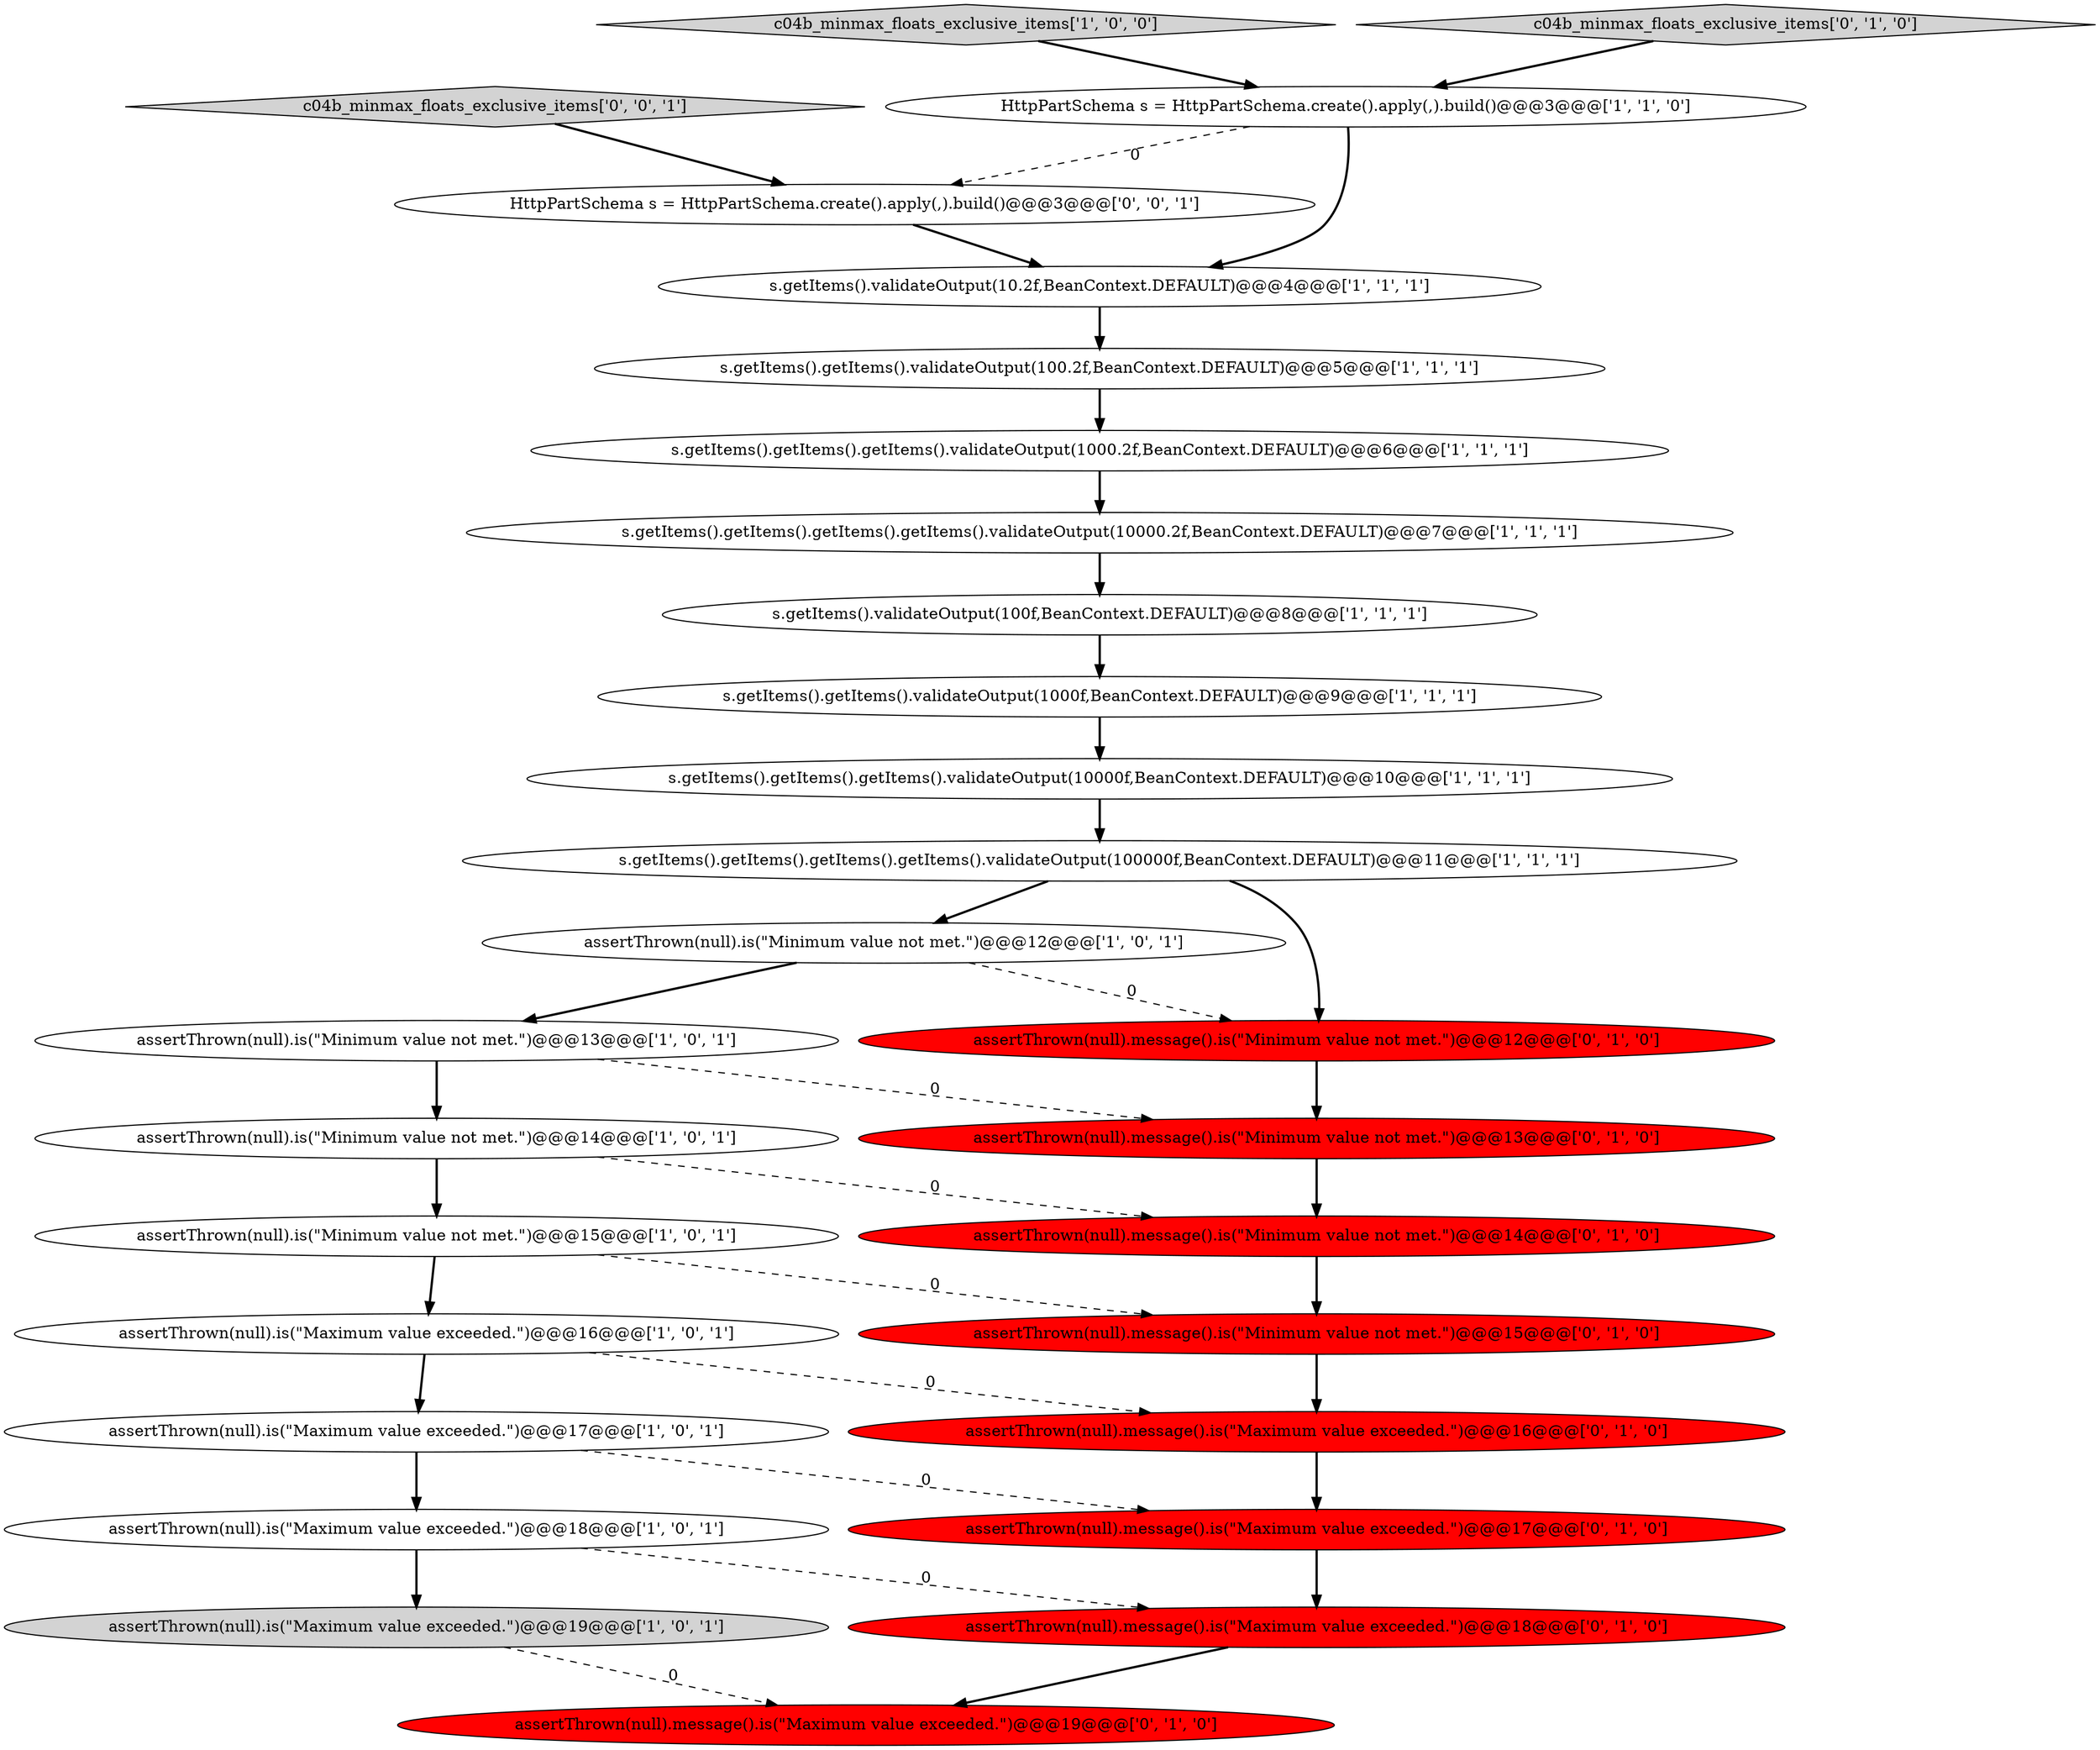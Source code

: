 digraph {
17 [style = filled, label = "c04b_minmax_floats_exclusive_items['1', '0', '0']", fillcolor = lightgray, shape = diamond image = "AAA0AAABBB1BBB"];
27 [style = filled, label = "HttpPartSchema s = HttpPartSchema.create().apply(,).build()@@@3@@@['0', '0', '1']", fillcolor = white, shape = ellipse image = "AAA0AAABBB3BBB"];
16 [style = filled, label = "assertThrown(null).is(\"Minimum value not met.\")@@@13@@@['1', '0', '1']", fillcolor = white, shape = ellipse image = "AAA0AAABBB1BBB"];
26 [style = filled, label = "c04b_minmax_floats_exclusive_items['0', '1', '0']", fillcolor = lightgray, shape = diamond image = "AAA0AAABBB2BBB"];
3 [style = filled, label = "s.getItems().getItems().getItems().getItems().validateOutput(10000.2f,BeanContext.DEFAULT)@@@7@@@['1', '1', '1']", fillcolor = white, shape = ellipse image = "AAA0AAABBB1BBB"];
14 [style = filled, label = "assertThrown(null).is(\"Maximum value exceeded.\")@@@19@@@['1', '0', '1']", fillcolor = lightgray, shape = ellipse image = "AAA0AAABBB1BBB"];
11 [style = filled, label = "assertThrown(null).is(\"Minimum value not met.\")@@@15@@@['1', '0', '1']", fillcolor = white, shape = ellipse image = "AAA0AAABBB1BBB"];
15 [style = filled, label = "s.getItems().getItems().validateOutput(100.2f,BeanContext.DEFAULT)@@@5@@@['1', '1', '1']", fillcolor = white, shape = ellipse image = "AAA0AAABBB1BBB"];
8 [style = filled, label = "s.getItems().getItems().getItems().validateOutput(1000.2f,BeanContext.DEFAULT)@@@6@@@['1', '1', '1']", fillcolor = white, shape = ellipse image = "AAA0AAABBB1BBB"];
18 [style = filled, label = "assertThrown(null).message().is(\"Maximum value exceeded.\")@@@18@@@['0', '1', '0']", fillcolor = red, shape = ellipse image = "AAA1AAABBB2BBB"];
25 [style = filled, label = "assertThrown(null).message().is(\"Maximum value exceeded.\")@@@17@@@['0', '1', '0']", fillcolor = red, shape = ellipse image = "AAA1AAABBB2BBB"];
7 [style = filled, label = "assertThrown(null).is(\"Minimum value not met.\")@@@12@@@['1', '0', '1']", fillcolor = white, shape = ellipse image = "AAA0AAABBB1BBB"];
5 [style = filled, label = "s.getItems().validateOutput(10.2f,BeanContext.DEFAULT)@@@4@@@['1', '1', '1']", fillcolor = white, shape = ellipse image = "AAA0AAABBB1BBB"];
4 [style = filled, label = "assertThrown(null).is(\"Maximum value exceeded.\")@@@17@@@['1', '0', '1']", fillcolor = white, shape = ellipse image = "AAA0AAABBB1BBB"];
19 [style = filled, label = "assertThrown(null).message().is(\"Maximum value exceeded.\")@@@16@@@['0', '1', '0']", fillcolor = red, shape = ellipse image = "AAA1AAABBB2BBB"];
10 [style = filled, label = "assertThrown(null).is(\"Minimum value not met.\")@@@14@@@['1', '0', '1']", fillcolor = white, shape = ellipse image = "AAA0AAABBB1BBB"];
9 [style = filled, label = "s.getItems().getItems().validateOutput(1000f,BeanContext.DEFAULT)@@@9@@@['1', '1', '1']", fillcolor = white, shape = ellipse image = "AAA0AAABBB1BBB"];
6 [style = filled, label = "s.getItems().getItems().getItems().validateOutput(10000f,BeanContext.DEFAULT)@@@10@@@['1', '1', '1']", fillcolor = white, shape = ellipse image = "AAA0AAABBB1BBB"];
0 [style = filled, label = "s.getItems().getItems().getItems().getItems().validateOutput(100000f,BeanContext.DEFAULT)@@@11@@@['1', '1', '1']", fillcolor = white, shape = ellipse image = "AAA0AAABBB1BBB"];
24 [style = filled, label = "assertThrown(null).message().is(\"Maximum value exceeded.\")@@@19@@@['0', '1', '0']", fillcolor = red, shape = ellipse image = "AAA1AAABBB2BBB"];
1 [style = filled, label = "assertThrown(null).is(\"Maximum value exceeded.\")@@@18@@@['1', '0', '1']", fillcolor = white, shape = ellipse image = "AAA0AAABBB1BBB"];
13 [style = filled, label = "s.getItems().validateOutput(100f,BeanContext.DEFAULT)@@@8@@@['1', '1', '1']", fillcolor = white, shape = ellipse image = "AAA0AAABBB1BBB"];
28 [style = filled, label = "c04b_minmax_floats_exclusive_items['0', '0', '1']", fillcolor = lightgray, shape = diamond image = "AAA0AAABBB3BBB"];
20 [style = filled, label = "assertThrown(null).message().is(\"Minimum value not met.\")@@@12@@@['0', '1', '0']", fillcolor = red, shape = ellipse image = "AAA1AAABBB2BBB"];
2 [style = filled, label = "HttpPartSchema s = HttpPartSchema.create().apply(,).build()@@@3@@@['1', '1', '0']", fillcolor = white, shape = ellipse image = "AAA0AAABBB1BBB"];
12 [style = filled, label = "assertThrown(null).is(\"Maximum value exceeded.\")@@@16@@@['1', '0', '1']", fillcolor = white, shape = ellipse image = "AAA0AAABBB1BBB"];
21 [style = filled, label = "assertThrown(null).message().is(\"Minimum value not met.\")@@@15@@@['0', '1', '0']", fillcolor = red, shape = ellipse image = "AAA1AAABBB2BBB"];
22 [style = filled, label = "assertThrown(null).message().is(\"Minimum value not met.\")@@@13@@@['0', '1', '0']", fillcolor = red, shape = ellipse image = "AAA1AAABBB2BBB"];
23 [style = filled, label = "assertThrown(null).message().is(\"Minimum value not met.\")@@@14@@@['0', '1', '0']", fillcolor = red, shape = ellipse image = "AAA1AAABBB2BBB"];
14->24 [style = dashed, label="0"];
16->22 [style = dashed, label="0"];
18->24 [style = bold, label=""];
21->19 [style = bold, label=""];
16->10 [style = bold, label=""];
8->3 [style = bold, label=""];
25->18 [style = bold, label=""];
2->27 [style = dashed, label="0"];
7->20 [style = dashed, label="0"];
5->15 [style = bold, label=""];
11->12 [style = bold, label=""];
6->0 [style = bold, label=""];
1->18 [style = dashed, label="0"];
22->23 [style = bold, label=""];
19->25 [style = bold, label=""];
9->6 [style = bold, label=""];
20->22 [style = bold, label=""];
0->7 [style = bold, label=""];
4->25 [style = dashed, label="0"];
26->2 [style = bold, label=""];
12->19 [style = dashed, label="0"];
17->2 [style = bold, label=""];
12->4 [style = bold, label=""];
23->21 [style = bold, label=""];
7->16 [style = bold, label=""];
3->13 [style = bold, label=""];
0->20 [style = bold, label=""];
1->14 [style = bold, label=""];
4->1 [style = bold, label=""];
13->9 [style = bold, label=""];
28->27 [style = bold, label=""];
27->5 [style = bold, label=""];
15->8 [style = bold, label=""];
10->23 [style = dashed, label="0"];
2->5 [style = bold, label=""];
10->11 [style = bold, label=""];
11->21 [style = dashed, label="0"];
}
